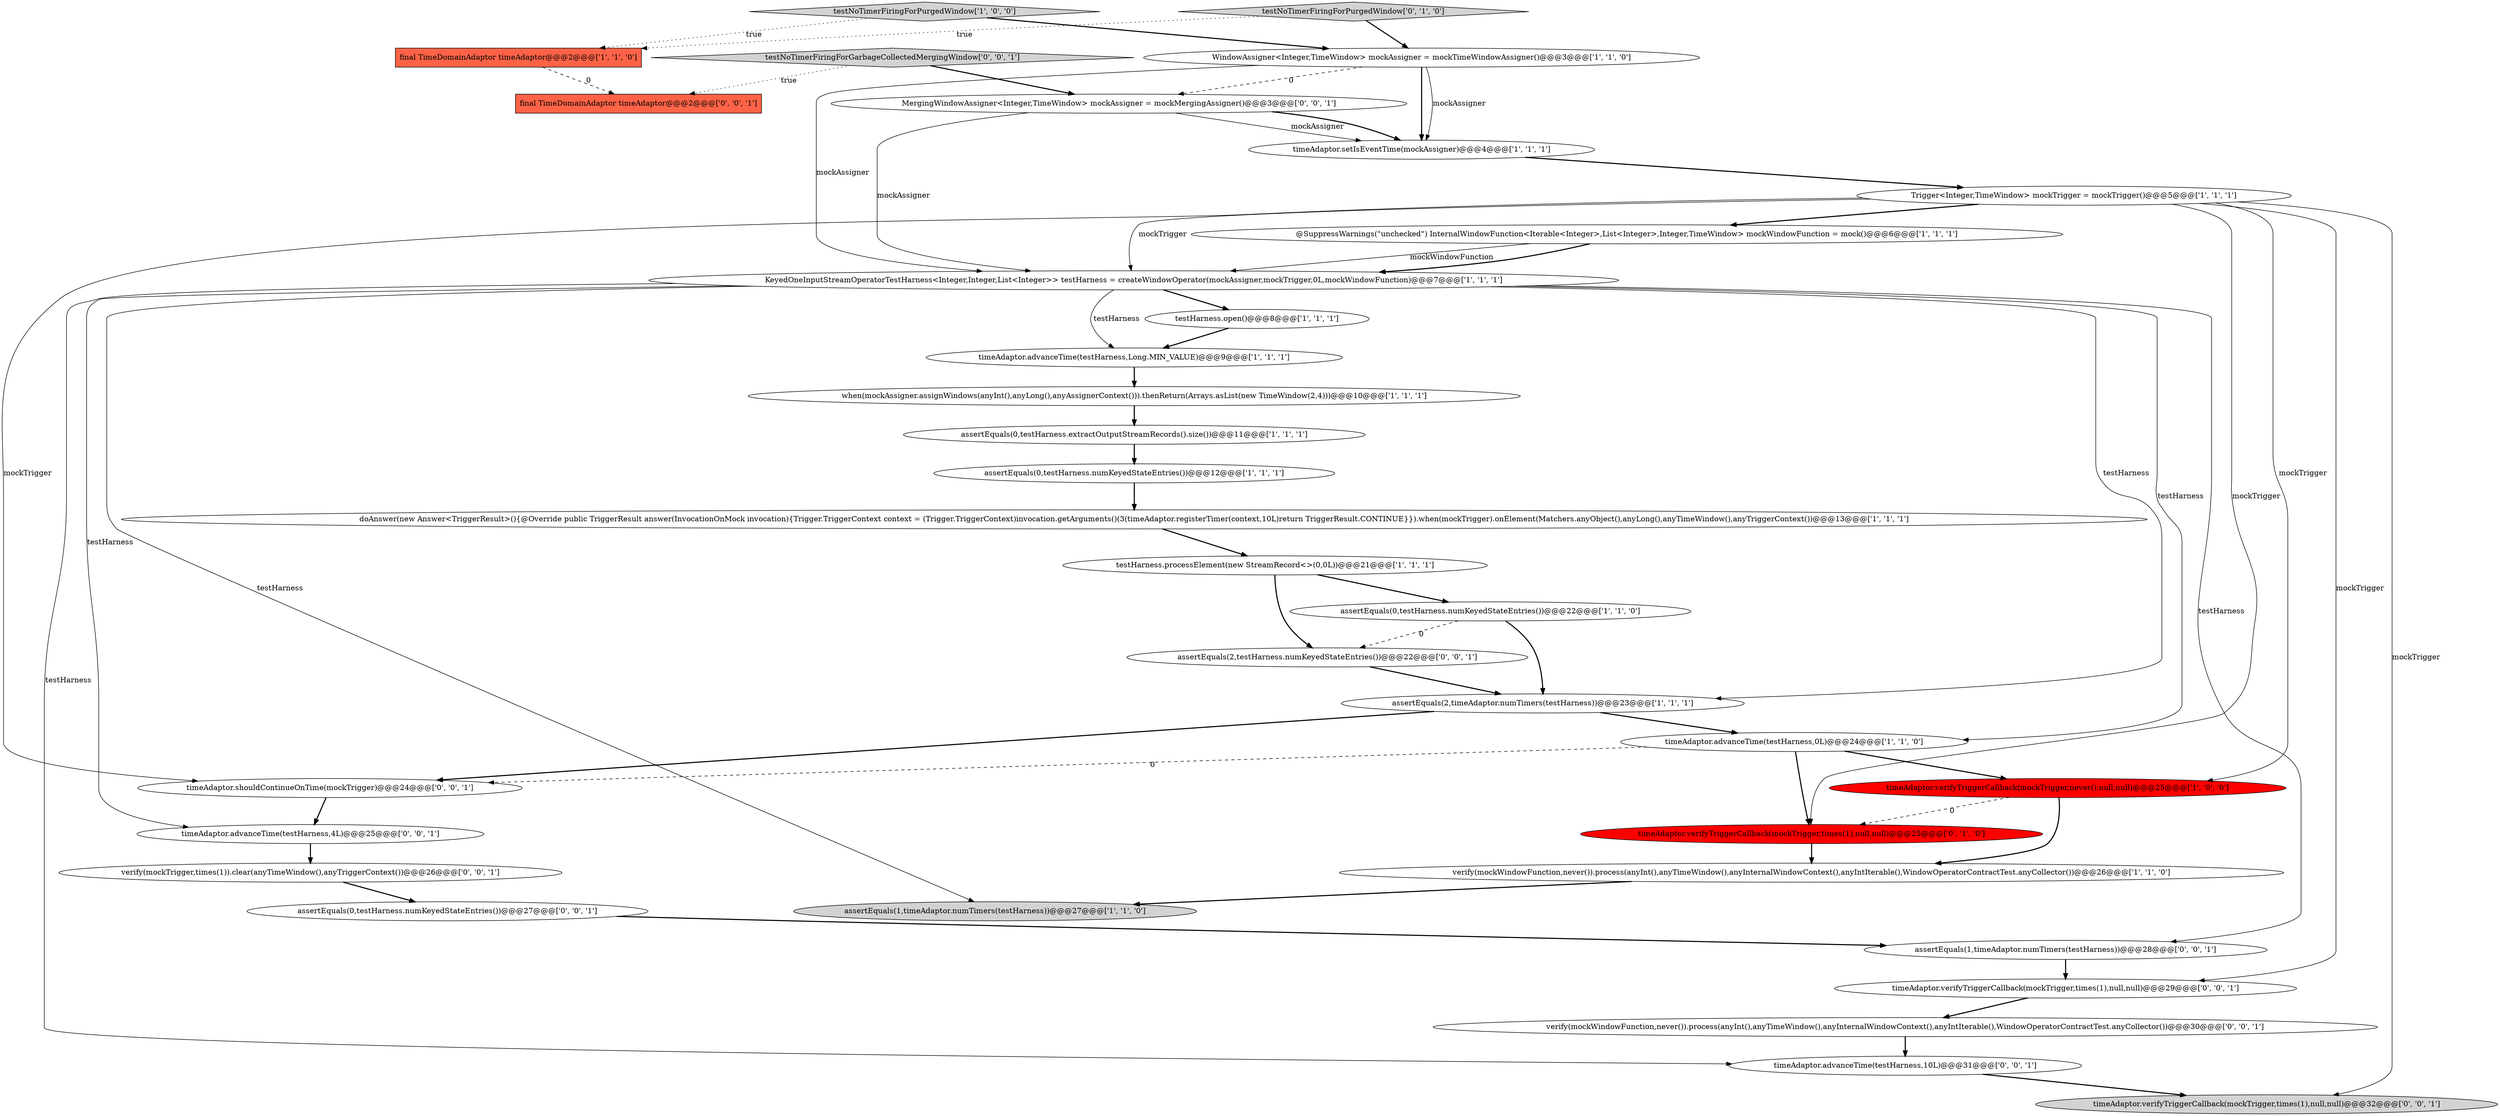 digraph {
31 [style = filled, label = "assertEquals(1,timeAdaptor.numTimers(testHarness))@@@28@@@['0', '0', '1']", fillcolor = white, shape = ellipse image = "AAA0AAABBB3BBB"];
10 [style = filled, label = "Trigger<Integer,TimeWindow> mockTrigger = mockTrigger()@@@5@@@['1', '1', '1']", fillcolor = white, shape = ellipse image = "AAA0AAABBB1BBB"];
0 [style = filled, label = "assertEquals(0,testHarness.numKeyedStateEntries())@@@22@@@['1', '1', '0']", fillcolor = white, shape = ellipse image = "AAA0AAABBB1BBB"];
16 [style = filled, label = "KeyedOneInputStreamOperatorTestHarness<Integer,Integer,List<Integer>> testHarness = createWindowOperator(mockAssigner,mockTrigger,0L,mockWindowFunction)@@@7@@@['1', '1', '1']", fillcolor = white, shape = ellipse image = "AAA0AAABBB1BBB"];
8 [style = filled, label = "doAnswer(new Answer<TriggerResult>(){@Override public TriggerResult answer(InvocationOnMock invocation){Trigger.TriggerContext context = (Trigger.TriggerContext)invocation.getArguments()(3(timeAdaptor.registerTimer(context,10L)return TriggerResult.CONTINUE}}).when(mockTrigger).onElement(Matchers.anyObject(),anyLong(),anyTimeWindow(),anyTriggerContext())@@@13@@@['1', '1', '1']", fillcolor = white, shape = ellipse image = "AAA0AAABBB1BBB"];
27 [style = filled, label = "timeAdaptor.advanceTime(testHarness,10L)@@@31@@@['0', '0', '1']", fillcolor = white, shape = ellipse image = "AAA0AAABBB3BBB"];
28 [style = filled, label = "assertEquals(0,testHarness.numKeyedStateEntries())@@@27@@@['0', '0', '1']", fillcolor = white, shape = ellipse image = "AAA0AAABBB3BBB"];
33 [style = filled, label = "timeAdaptor.shouldContinueOnTime(mockTrigger)@@@24@@@['0', '0', '1']", fillcolor = white, shape = ellipse image = "AAA0AAABBB3BBB"];
3 [style = filled, label = "testHarness.open()@@@8@@@['1', '1', '1']", fillcolor = white, shape = ellipse image = "AAA0AAABBB1BBB"];
25 [style = filled, label = "verify(mockTrigger,times(1)).clear(anyTimeWindow(),anyTriggerContext())@@@26@@@['0', '0', '1']", fillcolor = white, shape = ellipse image = "AAA0AAABBB3BBB"];
29 [style = filled, label = "final TimeDomainAdaptor timeAdaptor@@@2@@@['0', '0', '1']", fillcolor = tomato, shape = box image = "AAA0AAABBB3BBB"];
14 [style = filled, label = "timeAdaptor.setIsEventTime(mockAssigner)@@@4@@@['1', '1', '1']", fillcolor = white, shape = ellipse image = "AAA0AAABBB1BBB"];
13 [style = filled, label = "assertEquals(0,testHarness.numKeyedStateEntries())@@@12@@@['1', '1', '1']", fillcolor = white, shape = ellipse image = "AAA0AAABBB1BBB"];
17 [style = filled, label = "timeAdaptor.advanceTime(testHarness,Long.MIN_VALUE)@@@9@@@['1', '1', '1']", fillcolor = white, shape = ellipse image = "AAA0AAABBB1BBB"];
11 [style = filled, label = "verify(mockWindowFunction,never()).process(anyInt(),anyTimeWindow(),anyInternalWindowContext(),anyIntIterable(),WindowOperatorContractTest.anyCollector())@@@26@@@['1', '1', '0']", fillcolor = white, shape = ellipse image = "AAA0AAABBB1BBB"];
34 [style = filled, label = "timeAdaptor.advanceTime(testHarness,4L)@@@25@@@['0', '0', '1']", fillcolor = white, shape = ellipse image = "AAA0AAABBB3BBB"];
19 [style = filled, label = "when(mockAssigner.assignWindows(anyInt(),anyLong(),anyAssignerContext())).thenReturn(Arrays.asList(new TimeWindow(2,4)))@@@10@@@['1', '1', '1']", fillcolor = white, shape = ellipse image = "AAA0AAABBB1BBB"];
21 [style = filled, label = "timeAdaptor.verifyTriggerCallback(mockTrigger,times(1),null,null)@@@25@@@['0', '1', '0']", fillcolor = red, shape = ellipse image = "AAA1AAABBB2BBB"];
18 [style = filled, label = "final TimeDomainAdaptor timeAdaptor@@@2@@@['1', '1', '0']", fillcolor = tomato, shape = box image = "AAA0AAABBB1BBB"];
15 [style = filled, label = "@SuppressWarnings(\"unchecked\") InternalWindowFunction<Iterable<Integer>,List<Integer>,Integer,TimeWindow> mockWindowFunction = mock()@@@6@@@['1', '1', '1']", fillcolor = white, shape = ellipse image = "AAA0AAABBB1BBB"];
4 [style = filled, label = "assertEquals(0,testHarness.extractOutputStreamRecords().size())@@@11@@@['1', '1', '1']", fillcolor = white, shape = ellipse image = "AAA0AAABBB1BBB"];
23 [style = filled, label = "testNoTimerFiringForGarbageCollectedMergingWindow['0', '0', '1']", fillcolor = lightgray, shape = diamond image = "AAA0AAABBB3BBB"];
7 [style = filled, label = "testNoTimerFiringForPurgedWindow['1', '0', '0']", fillcolor = lightgray, shape = diamond image = "AAA0AAABBB1BBB"];
9 [style = filled, label = "timeAdaptor.advanceTime(testHarness,0L)@@@24@@@['1', '1', '0']", fillcolor = white, shape = ellipse image = "AAA0AAABBB1BBB"];
12 [style = filled, label = "WindowAssigner<Integer,TimeWindow> mockAssigner = mockTimeWindowAssigner()@@@3@@@['1', '1', '0']", fillcolor = white, shape = ellipse image = "AAA0AAABBB1BBB"];
2 [style = filled, label = "testHarness.processElement(new StreamRecord<>(0,0L))@@@21@@@['1', '1', '1']", fillcolor = white, shape = ellipse image = "AAA0AAABBB1BBB"];
30 [style = filled, label = "MergingWindowAssigner<Integer,TimeWindow> mockAssigner = mockMergingAssigner()@@@3@@@['0', '0', '1']", fillcolor = white, shape = ellipse image = "AAA0AAABBB3BBB"];
24 [style = filled, label = "timeAdaptor.verifyTriggerCallback(mockTrigger,times(1),null,null)@@@32@@@['0', '0', '1']", fillcolor = lightgray, shape = ellipse image = "AAA0AAABBB3BBB"];
26 [style = filled, label = "verify(mockWindowFunction,never()).process(anyInt(),anyTimeWindow(),anyInternalWindowContext(),anyIntIterable(),WindowOperatorContractTest.anyCollector())@@@30@@@['0', '0', '1']", fillcolor = white, shape = ellipse image = "AAA0AAABBB3BBB"];
1 [style = filled, label = "assertEquals(1,timeAdaptor.numTimers(testHarness))@@@27@@@['1', '1', '0']", fillcolor = lightgray, shape = ellipse image = "AAA0AAABBB1BBB"];
32 [style = filled, label = "timeAdaptor.verifyTriggerCallback(mockTrigger,times(1),null,null)@@@29@@@['0', '0', '1']", fillcolor = white, shape = ellipse image = "AAA0AAABBB3BBB"];
6 [style = filled, label = "timeAdaptor.verifyTriggerCallback(mockTrigger,never(),null,null)@@@25@@@['1', '0', '0']", fillcolor = red, shape = ellipse image = "AAA1AAABBB1BBB"];
22 [style = filled, label = "assertEquals(2,testHarness.numKeyedStateEntries())@@@22@@@['0', '0', '1']", fillcolor = white, shape = ellipse image = "AAA0AAABBB3BBB"];
5 [style = filled, label = "assertEquals(2,timeAdaptor.numTimers(testHarness))@@@23@@@['1', '1', '1']", fillcolor = white, shape = ellipse image = "AAA0AAABBB1BBB"];
20 [style = filled, label = "testNoTimerFiringForPurgedWindow['0', '1', '0']", fillcolor = lightgray, shape = diamond image = "AAA0AAABBB2BBB"];
16->3 [style = bold, label=""];
10->16 [style = solid, label="mockTrigger"];
16->17 [style = solid, label="testHarness"];
6->21 [style = dashed, label="0"];
10->33 [style = solid, label="mockTrigger"];
15->16 [style = solid, label="mockWindowFunction"];
34->25 [style = bold, label=""];
25->28 [style = bold, label=""];
30->16 [style = solid, label="mockAssigner"];
10->15 [style = bold, label=""];
23->30 [style = bold, label=""];
5->9 [style = bold, label=""];
5->33 [style = bold, label=""];
11->1 [style = bold, label=""];
7->12 [style = bold, label=""];
31->32 [style = bold, label=""];
28->31 [style = bold, label=""];
4->13 [style = bold, label=""];
16->1 [style = solid, label="testHarness"];
14->10 [style = bold, label=""];
12->30 [style = dashed, label="0"];
16->5 [style = solid, label="testHarness"];
15->16 [style = bold, label=""];
22->5 [style = bold, label=""];
16->27 [style = solid, label="testHarness"];
17->19 [style = bold, label=""];
32->26 [style = bold, label=""];
0->22 [style = dashed, label="0"];
9->6 [style = bold, label=""];
30->14 [style = solid, label="mockAssigner"];
9->33 [style = dashed, label="0"];
26->27 [style = bold, label=""];
10->6 [style = solid, label="mockTrigger"];
2->0 [style = bold, label=""];
8->2 [style = bold, label=""];
21->11 [style = bold, label=""];
12->14 [style = solid, label="mockAssigner"];
6->11 [style = bold, label=""];
20->12 [style = bold, label=""];
12->14 [style = bold, label=""];
10->21 [style = solid, label="mockTrigger"];
10->24 [style = solid, label="mockTrigger"];
12->16 [style = solid, label="mockAssigner"];
16->9 [style = solid, label="testHarness"];
9->21 [style = bold, label=""];
30->14 [style = bold, label=""];
3->17 [style = bold, label=""];
7->18 [style = dotted, label="true"];
20->18 [style = dotted, label="true"];
27->24 [style = bold, label=""];
16->34 [style = solid, label="testHarness"];
19->4 [style = bold, label=""];
13->8 [style = bold, label=""];
2->22 [style = bold, label=""];
16->31 [style = solid, label="testHarness"];
23->29 [style = dotted, label="true"];
10->32 [style = solid, label="mockTrigger"];
33->34 [style = bold, label=""];
0->5 [style = bold, label=""];
18->29 [style = dashed, label="0"];
}
